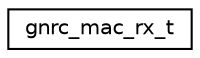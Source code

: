 digraph "Graphical Class Hierarchy"
{
 // LATEX_PDF_SIZE
  edge [fontname="Helvetica",fontsize="10",labelfontname="Helvetica",labelfontsize="10"];
  node [fontname="Helvetica",fontsize="10",shape=record];
  rankdir="LR";
  Node0 [label="gnrc_mac_rx_t",height=0.2,width=0.4,color="black", fillcolor="white", style="filled",URL="$structgnrc__mac__rx__t.html",tooltip="MAC internal type for storing reception state parameters and state machines."];
}
